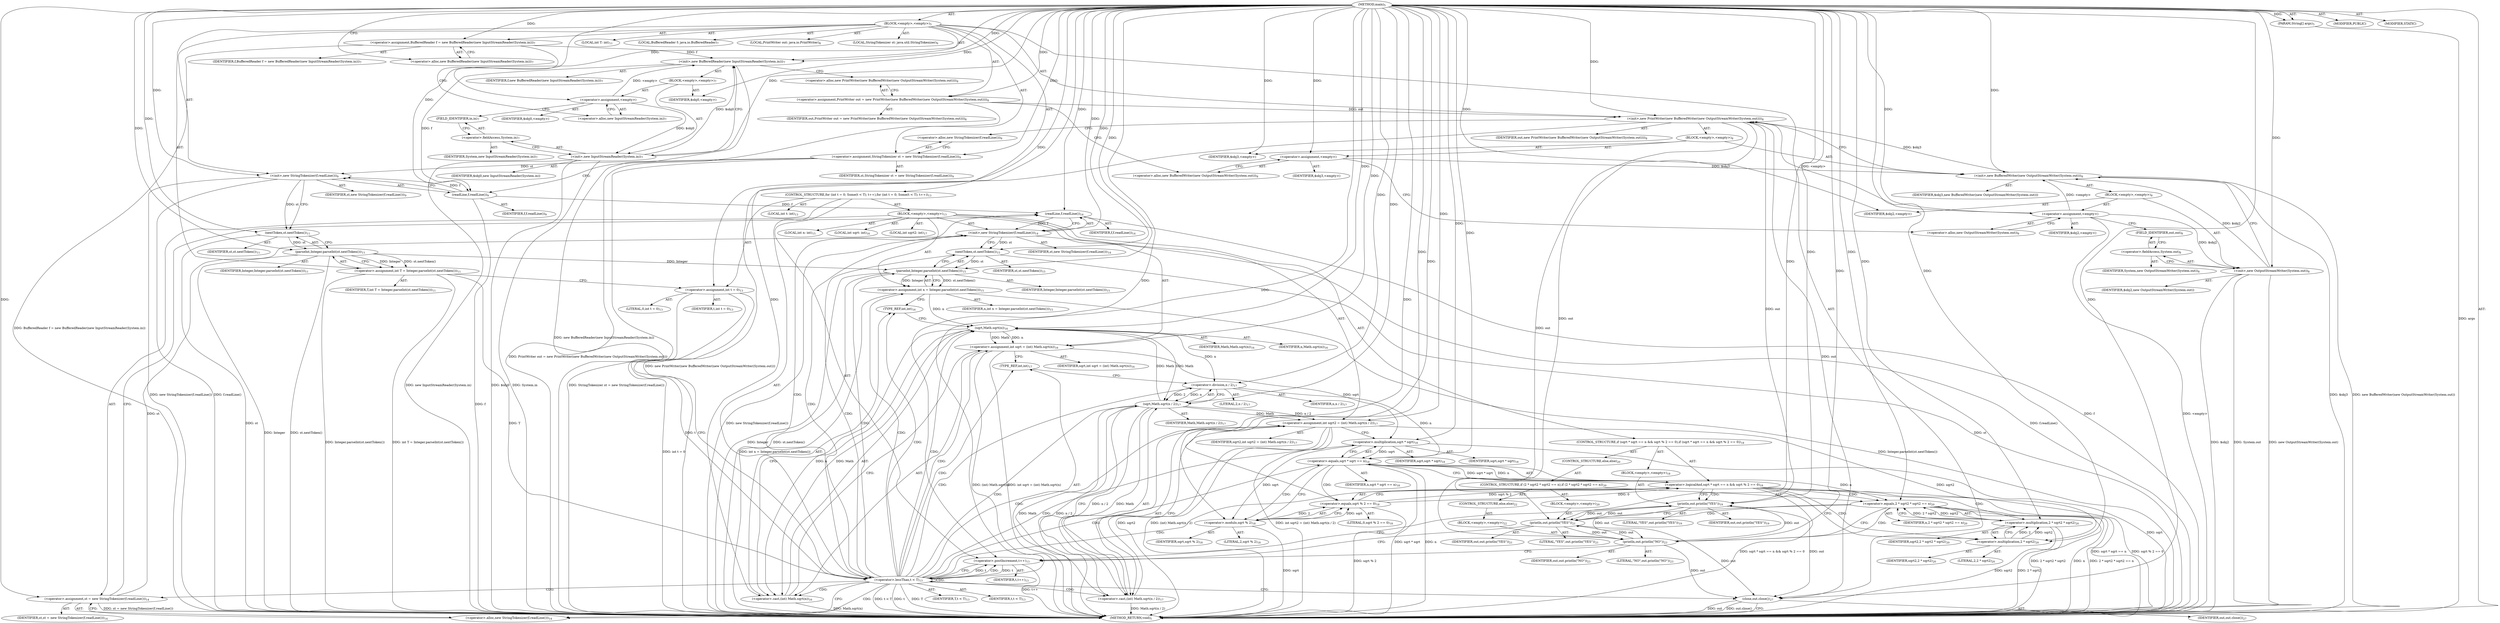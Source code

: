 digraph "main" {  
"24" [label = <(METHOD,main)<SUB>5</SUB>> ]
"25" [label = <(PARAM,String[] args)<SUB>5</SUB>> ]
"26" [label = <(BLOCK,&lt;empty&gt;,&lt;empty&gt;)<SUB>5</SUB>> ]
"4" [label = <(LOCAL,BufferedReader f: java.io.BufferedReader)<SUB>7</SUB>> ]
"27" [label = <(&lt;operator&gt;.assignment,BufferedReader f = new BufferedReader(new InputStreamReader(System.in)))<SUB>7</SUB>> ]
"28" [label = <(IDENTIFIER,f,BufferedReader f = new BufferedReader(new InputStreamReader(System.in)))<SUB>7</SUB>> ]
"29" [label = <(&lt;operator&gt;.alloc,new BufferedReader(new InputStreamReader(System.in)))<SUB>7</SUB>> ]
"30" [label = <(&lt;init&gt;,new BufferedReader(new InputStreamReader(System.in)))<SUB>7</SUB>> ]
"3" [label = <(IDENTIFIER,f,new BufferedReader(new InputStreamReader(System.in)))<SUB>7</SUB>> ]
"31" [label = <(BLOCK,&lt;empty&gt;,&lt;empty&gt;)<SUB>7</SUB>> ]
"32" [label = <(&lt;operator&gt;.assignment,&lt;empty&gt;)> ]
"33" [label = <(IDENTIFIER,$obj0,&lt;empty&gt;)> ]
"34" [label = <(&lt;operator&gt;.alloc,new InputStreamReader(System.in))<SUB>7</SUB>> ]
"35" [label = <(&lt;init&gt;,new InputStreamReader(System.in))<SUB>7</SUB>> ]
"36" [label = <(IDENTIFIER,$obj0,new InputStreamReader(System.in))> ]
"37" [label = <(&lt;operator&gt;.fieldAccess,System.in)<SUB>7</SUB>> ]
"38" [label = <(IDENTIFIER,System,new InputStreamReader(System.in))<SUB>7</SUB>> ]
"39" [label = <(FIELD_IDENTIFIER,in,in)<SUB>7</SUB>> ]
"40" [label = <(IDENTIFIER,$obj0,&lt;empty&gt;)> ]
"6" [label = <(LOCAL,PrintWriter out: java.io.PrintWriter)<SUB>8</SUB>> ]
"41" [label = <(&lt;operator&gt;.assignment,PrintWriter out = new PrintWriter(new BufferedWriter(new OutputStreamWriter(System.out))))<SUB>8</SUB>> ]
"42" [label = <(IDENTIFIER,out,PrintWriter out = new PrintWriter(new BufferedWriter(new OutputStreamWriter(System.out))))<SUB>8</SUB>> ]
"43" [label = <(&lt;operator&gt;.alloc,new PrintWriter(new BufferedWriter(new OutputStreamWriter(System.out))))<SUB>8</SUB>> ]
"44" [label = <(&lt;init&gt;,new PrintWriter(new BufferedWriter(new OutputStreamWriter(System.out))))<SUB>8</SUB>> ]
"5" [label = <(IDENTIFIER,out,new PrintWriter(new BufferedWriter(new OutputStreamWriter(System.out))))<SUB>8</SUB>> ]
"45" [label = <(BLOCK,&lt;empty&gt;,&lt;empty&gt;)<SUB>8</SUB>> ]
"46" [label = <(&lt;operator&gt;.assignment,&lt;empty&gt;)> ]
"47" [label = <(IDENTIFIER,$obj3,&lt;empty&gt;)> ]
"48" [label = <(&lt;operator&gt;.alloc,new BufferedWriter(new OutputStreamWriter(System.out)))<SUB>8</SUB>> ]
"49" [label = <(&lt;init&gt;,new BufferedWriter(new OutputStreamWriter(System.out)))<SUB>8</SUB>> ]
"50" [label = <(IDENTIFIER,$obj3,new BufferedWriter(new OutputStreamWriter(System.out)))> ]
"51" [label = <(BLOCK,&lt;empty&gt;,&lt;empty&gt;)<SUB>8</SUB>> ]
"52" [label = <(&lt;operator&gt;.assignment,&lt;empty&gt;)> ]
"53" [label = <(IDENTIFIER,$obj2,&lt;empty&gt;)> ]
"54" [label = <(&lt;operator&gt;.alloc,new OutputStreamWriter(System.out))<SUB>8</SUB>> ]
"55" [label = <(&lt;init&gt;,new OutputStreamWriter(System.out))<SUB>8</SUB>> ]
"56" [label = <(IDENTIFIER,$obj2,new OutputStreamWriter(System.out))> ]
"57" [label = <(&lt;operator&gt;.fieldAccess,System.out)<SUB>8</SUB>> ]
"58" [label = <(IDENTIFIER,System,new OutputStreamWriter(System.out))<SUB>8</SUB>> ]
"59" [label = <(FIELD_IDENTIFIER,out,out)<SUB>8</SUB>> ]
"60" [label = <(IDENTIFIER,$obj2,&lt;empty&gt;)> ]
"61" [label = <(IDENTIFIER,$obj3,&lt;empty&gt;)> ]
"8" [label = <(LOCAL,StringTokenizer st: java.util.StringTokenizer)<SUB>9</SUB>> ]
"62" [label = <(&lt;operator&gt;.assignment,StringTokenizer st = new StringTokenizer(f.readLine()))<SUB>9</SUB>> ]
"63" [label = <(IDENTIFIER,st,StringTokenizer st = new StringTokenizer(f.readLine()))<SUB>9</SUB>> ]
"64" [label = <(&lt;operator&gt;.alloc,new StringTokenizer(f.readLine()))<SUB>9</SUB>> ]
"65" [label = <(&lt;init&gt;,new StringTokenizer(f.readLine()))<SUB>9</SUB>> ]
"7" [label = <(IDENTIFIER,st,new StringTokenizer(f.readLine()))<SUB>9</SUB>> ]
"66" [label = <(readLine,f.readLine())<SUB>9</SUB>> ]
"67" [label = <(IDENTIFIER,f,f.readLine())<SUB>9</SUB>> ]
"68" [label = <(LOCAL,int T: int)<SUB>11</SUB>> ]
"69" [label = <(&lt;operator&gt;.assignment,int T = Integer.parseInt(st.nextToken()))<SUB>11</SUB>> ]
"70" [label = <(IDENTIFIER,T,int T = Integer.parseInt(st.nextToken()))<SUB>11</SUB>> ]
"71" [label = <(parseInt,Integer.parseInt(st.nextToken()))<SUB>11</SUB>> ]
"72" [label = <(IDENTIFIER,Integer,Integer.parseInt(st.nextToken()))<SUB>11</SUB>> ]
"73" [label = <(nextToken,st.nextToken())<SUB>11</SUB>> ]
"74" [label = <(IDENTIFIER,st,st.nextToken())<SUB>11</SUB>> ]
"75" [label = <(CONTROL_STRUCTURE,for (int t = 0; Some(t &lt; T); t++),for (int t = 0; Some(t &lt; T); t++))<SUB>13</SUB>> ]
"76" [label = <(LOCAL,int t: int)<SUB>13</SUB>> ]
"77" [label = <(&lt;operator&gt;.assignment,int t = 0)<SUB>13</SUB>> ]
"78" [label = <(IDENTIFIER,t,int t = 0)<SUB>13</SUB>> ]
"79" [label = <(LITERAL,0,int t = 0)<SUB>13</SUB>> ]
"80" [label = <(&lt;operator&gt;.lessThan,t &lt; T)<SUB>13</SUB>> ]
"81" [label = <(IDENTIFIER,t,t &lt; T)<SUB>13</SUB>> ]
"82" [label = <(IDENTIFIER,T,t &lt; T)<SUB>13</SUB>> ]
"83" [label = <(&lt;operator&gt;.postIncrement,t++)<SUB>13</SUB>> ]
"84" [label = <(IDENTIFIER,t,t++)<SUB>13</SUB>> ]
"85" [label = <(BLOCK,&lt;empty&gt;,&lt;empty&gt;)<SUB>13</SUB>> ]
"86" [label = <(&lt;operator&gt;.assignment,st = new StringTokenizer(f.readLine()))<SUB>14</SUB>> ]
"87" [label = <(IDENTIFIER,st,st = new StringTokenizer(f.readLine()))<SUB>14</SUB>> ]
"88" [label = <(&lt;operator&gt;.alloc,new StringTokenizer(f.readLine()))<SUB>14</SUB>> ]
"89" [label = <(&lt;init&gt;,new StringTokenizer(f.readLine()))<SUB>14</SUB>> ]
"9" [label = <(IDENTIFIER,st,new StringTokenizer(f.readLine()))<SUB>14</SUB>> ]
"90" [label = <(readLine,f.readLine())<SUB>14</SUB>> ]
"91" [label = <(IDENTIFIER,f,f.readLine())<SUB>14</SUB>> ]
"92" [label = <(LOCAL,int n: int)<SUB>15</SUB>> ]
"93" [label = <(&lt;operator&gt;.assignment,int n = Integer.parseInt(st.nextToken()))<SUB>15</SUB>> ]
"94" [label = <(IDENTIFIER,n,int n = Integer.parseInt(st.nextToken()))<SUB>15</SUB>> ]
"95" [label = <(parseInt,Integer.parseInt(st.nextToken()))<SUB>15</SUB>> ]
"96" [label = <(IDENTIFIER,Integer,Integer.parseInt(st.nextToken()))<SUB>15</SUB>> ]
"97" [label = <(nextToken,st.nextToken())<SUB>15</SUB>> ]
"98" [label = <(IDENTIFIER,st,st.nextToken())<SUB>15</SUB>> ]
"99" [label = <(LOCAL,int sqrt: int)<SUB>16</SUB>> ]
"100" [label = <(&lt;operator&gt;.assignment,int sqrt = (int) Math.sqrt(n))<SUB>16</SUB>> ]
"101" [label = <(IDENTIFIER,sqrt,int sqrt = (int) Math.sqrt(n))<SUB>16</SUB>> ]
"102" [label = <(&lt;operator&gt;.cast,(int) Math.sqrt(n))<SUB>16</SUB>> ]
"103" [label = <(TYPE_REF,int,int)<SUB>16</SUB>> ]
"104" [label = <(sqrt,Math.sqrt(n))<SUB>16</SUB>> ]
"105" [label = <(IDENTIFIER,Math,Math.sqrt(n))<SUB>16</SUB>> ]
"106" [label = <(IDENTIFIER,n,Math.sqrt(n))<SUB>16</SUB>> ]
"107" [label = <(LOCAL,int sqrt2: int)<SUB>17</SUB>> ]
"108" [label = <(&lt;operator&gt;.assignment,int sqrt2 = (int) Math.sqrt(n / 2))<SUB>17</SUB>> ]
"109" [label = <(IDENTIFIER,sqrt2,int sqrt2 = (int) Math.sqrt(n / 2))<SUB>17</SUB>> ]
"110" [label = <(&lt;operator&gt;.cast,(int) Math.sqrt(n / 2))<SUB>17</SUB>> ]
"111" [label = <(TYPE_REF,int,int)<SUB>17</SUB>> ]
"112" [label = <(sqrt,Math.sqrt(n / 2))<SUB>17</SUB>> ]
"113" [label = <(IDENTIFIER,Math,Math.sqrt(n / 2))<SUB>17</SUB>> ]
"114" [label = <(&lt;operator&gt;.division,n / 2)<SUB>17</SUB>> ]
"115" [label = <(IDENTIFIER,n,n / 2)<SUB>17</SUB>> ]
"116" [label = <(LITERAL,2,n / 2)<SUB>17</SUB>> ]
"117" [label = <(CONTROL_STRUCTURE,if (sqrt * sqrt == n &amp;&amp; sqrt % 2 == 0),if (sqrt * sqrt == n &amp;&amp; sqrt % 2 == 0))<SUB>18</SUB>> ]
"118" [label = <(&lt;operator&gt;.logicalAnd,sqrt * sqrt == n &amp;&amp; sqrt % 2 == 0)<SUB>18</SUB>> ]
"119" [label = <(&lt;operator&gt;.equals,sqrt * sqrt == n)<SUB>18</SUB>> ]
"120" [label = <(&lt;operator&gt;.multiplication,sqrt * sqrt)<SUB>18</SUB>> ]
"121" [label = <(IDENTIFIER,sqrt,sqrt * sqrt)<SUB>18</SUB>> ]
"122" [label = <(IDENTIFIER,sqrt,sqrt * sqrt)<SUB>18</SUB>> ]
"123" [label = <(IDENTIFIER,n,sqrt * sqrt == n)<SUB>18</SUB>> ]
"124" [label = <(&lt;operator&gt;.equals,sqrt % 2 == 0)<SUB>18</SUB>> ]
"125" [label = <(&lt;operator&gt;.modulo,sqrt % 2)<SUB>18</SUB>> ]
"126" [label = <(IDENTIFIER,sqrt,sqrt % 2)<SUB>18</SUB>> ]
"127" [label = <(LITERAL,2,sqrt % 2)<SUB>18</SUB>> ]
"128" [label = <(LITERAL,0,sqrt % 2 == 0)<SUB>18</SUB>> ]
"129" [label = <(BLOCK,&lt;empty&gt;,&lt;empty&gt;)<SUB>18</SUB>> ]
"130" [label = <(println,out.println(&quot;YES&quot;))<SUB>19</SUB>> ]
"131" [label = <(IDENTIFIER,out,out.println(&quot;YES&quot;))<SUB>19</SUB>> ]
"132" [label = <(LITERAL,&quot;YES&quot;,out.println(&quot;YES&quot;))<SUB>19</SUB>> ]
"133" [label = <(CONTROL_STRUCTURE,else,else)<SUB>20</SUB>> ]
"134" [label = <(CONTROL_STRUCTURE,if (2 * sqrt2 * sqrt2 == n),if (2 * sqrt2 * sqrt2 == n))<SUB>20</SUB>> ]
"135" [label = <(&lt;operator&gt;.equals,2 * sqrt2 * sqrt2 == n)<SUB>20</SUB>> ]
"136" [label = <(&lt;operator&gt;.multiplication,2 * sqrt2 * sqrt2)<SUB>20</SUB>> ]
"137" [label = <(&lt;operator&gt;.multiplication,2 * sqrt2)<SUB>20</SUB>> ]
"138" [label = <(LITERAL,2,2 * sqrt2)<SUB>20</SUB>> ]
"139" [label = <(IDENTIFIER,sqrt2,2 * sqrt2)<SUB>20</SUB>> ]
"140" [label = <(IDENTIFIER,sqrt2,2 * sqrt2 * sqrt2)<SUB>20</SUB>> ]
"141" [label = <(IDENTIFIER,n,2 * sqrt2 * sqrt2 == n)<SUB>20</SUB>> ]
"142" [label = <(BLOCK,&lt;empty&gt;,&lt;empty&gt;)<SUB>20</SUB>> ]
"143" [label = <(println,out.println(&quot;YES&quot;))<SUB>21</SUB>> ]
"144" [label = <(IDENTIFIER,out,out.println(&quot;YES&quot;))<SUB>21</SUB>> ]
"145" [label = <(LITERAL,&quot;YES&quot;,out.println(&quot;YES&quot;))<SUB>21</SUB>> ]
"146" [label = <(CONTROL_STRUCTURE,else,else)<SUB>22</SUB>> ]
"147" [label = <(BLOCK,&lt;empty&gt;,&lt;empty&gt;)<SUB>22</SUB>> ]
"148" [label = <(println,out.println(&quot;NO&quot;))<SUB>23</SUB>> ]
"149" [label = <(IDENTIFIER,out,out.println(&quot;NO&quot;))<SUB>23</SUB>> ]
"150" [label = <(LITERAL,&quot;NO&quot;,out.println(&quot;NO&quot;))<SUB>23</SUB>> ]
"151" [label = <(close,out.close())<SUB>27</SUB>> ]
"152" [label = <(IDENTIFIER,out,out.close())<SUB>27</SUB>> ]
"153" [label = <(MODIFIER,PUBLIC)> ]
"154" [label = <(MODIFIER,STATIC)> ]
"155" [label = <(METHOD_RETURN,void)<SUB>5</SUB>> ]
  "24" -> "25"  [ label = "AST: "] 
  "24" -> "26"  [ label = "AST: "] 
  "24" -> "153"  [ label = "AST: "] 
  "24" -> "154"  [ label = "AST: "] 
  "24" -> "155"  [ label = "AST: "] 
  "26" -> "4"  [ label = "AST: "] 
  "26" -> "27"  [ label = "AST: "] 
  "26" -> "30"  [ label = "AST: "] 
  "26" -> "6"  [ label = "AST: "] 
  "26" -> "41"  [ label = "AST: "] 
  "26" -> "44"  [ label = "AST: "] 
  "26" -> "8"  [ label = "AST: "] 
  "26" -> "62"  [ label = "AST: "] 
  "26" -> "65"  [ label = "AST: "] 
  "26" -> "68"  [ label = "AST: "] 
  "26" -> "69"  [ label = "AST: "] 
  "26" -> "75"  [ label = "AST: "] 
  "26" -> "151"  [ label = "AST: "] 
  "27" -> "28"  [ label = "AST: "] 
  "27" -> "29"  [ label = "AST: "] 
  "30" -> "3"  [ label = "AST: "] 
  "30" -> "31"  [ label = "AST: "] 
  "31" -> "32"  [ label = "AST: "] 
  "31" -> "35"  [ label = "AST: "] 
  "31" -> "40"  [ label = "AST: "] 
  "32" -> "33"  [ label = "AST: "] 
  "32" -> "34"  [ label = "AST: "] 
  "35" -> "36"  [ label = "AST: "] 
  "35" -> "37"  [ label = "AST: "] 
  "37" -> "38"  [ label = "AST: "] 
  "37" -> "39"  [ label = "AST: "] 
  "41" -> "42"  [ label = "AST: "] 
  "41" -> "43"  [ label = "AST: "] 
  "44" -> "5"  [ label = "AST: "] 
  "44" -> "45"  [ label = "AST: "] 
  "45" -> "46"  [ label = "AST: "] 
  "45" -> "49"  [ label = "AST: "] 
  "45" -> "61"  [ label = "AST: "] 
  "46" -> "47"  [ label = "AST: "] 
  "46" -> "48"  [ label = "AST: "] 
  "49" -> "50"  [ label = "AST: "] 
  "49" -> "51"  [ label = "AST: "] 
  "51" -> "52"  [ label = "AST: "] 
  "51" -> "55"  [ label = "AST: "] 
  "51" -> "60"  [ label = "AST: "] 
  "52" -> "53"  [ label = "AST: "] 
  "52" -> "54"  [ label = "AST: "] 
  "55" -> "56"  [ label = "AST: "] 
  "55" -> "57"  [ label = "AST: "] 
  "57" -> "58"  [ label = "AST: "] 
  "57" -> "59"  [ label = "AST: "] 
  "62" -> "63"  [ label = "AST: "] 
  "62" -> "64"  [ label = "AST: "] 
  "65" -> "7"  [ label = "AST: "] 
  "65" -> "66"  [ label = "AST: "] 
  "66" -> "67"  [ label = "AST: "] 
  "69" -> "70"  [ label = "AST: "] 
  "69" -> "71"  [ label = "AST: "] 
  "71" -> "72"  [ label = "AST: "] 
  "71" -> "73"  [ label = "AST: "] 
  "73" -> "74"  [ label = "AST: "] 
  "75" -> "76"  [ label = "AST: "] 
  "75" -> "77"  [ label = "AST: "] 
  "75" -> "80"  [ label = "AST: "] 
  "75" -> "83"  [ label = "AST: "] 
  "75" -> "85"  [ label = "AST: "] 
  "77" -> "78"  [ label = "AST: "] 
  "77" -> "79"  [ label = "AST: "] 
  "80" -> "81"  [ label = "AST: "] 
  "80" -> "82"  [ label = "AST: "] 
  "83" -> "84"  [ label = "AST: "] 
  "85" -> "86"  [ label = "AST: "] 
  "85" -> "89"  [ label = "AST: "] 
  "85" -> "92"  [ label = "AST: "] 
  "85" -> "93"  [ label = "AST: "] 
  "85" -> "99"  [ label = "AST: "] 
  "85" -> "100"  [ label = "AST: "] 
  "85" -> "107"  [ label = "AST: "] 
  "85" -> "108"  [ label = "AST: "] 
  "85" -> "117"  [ label = "AST: "] 
  "86" -> "87"  [ label = "AST: "] 
  "86" -> "88"  [ label = "AST: "] 
  "89" -> "9"  [ label = "AST: "] 
  "89" -> "90"  [ label = "AST: "] 
  "90" -> "91"  [ label = "AST: "] 
  "93" -> "94"  [ label = "AST: "] 
  "93" -> "95"  [ label = "AST: "] 
  "95" -> "96"  [ label = "AST: "] 
  "95" -> "97"  [ label = "AST: "] 
  "97" -> "98"  [ label = "AST: "] 
  "100" -> "101"  [ label = "AST: "] 
  "100" -> "102"  [ label = "AST: "] 
  "102" -> "103"  [ label = "AST: "] 
  "102" -> "104"  [ label = "AST: "] 
  "104" -> "105"  [ label = "AST: "] 
  "104" -> "106"  [ label = "AST: "] 
  "108" -> "109"  [ label = "AST: "] 
  "108" -> "110"  [ label = "AST: "] 
  "110" -> "111"  [ label = "AST: "] 
  "110" -> "112"  [ label = "AST: "] 
  "112" -> "113"  [ label = "AST: "] 
  "112" -> "114"  [ label = "AST: "] 
  "114" -> "115"  [ label = "AST: "] 
  "114" -> "116"  [ label = "AST: "] 
  "117" -> "118"  [ label = "AST: "] 
  "117" -> "129"  [ label = "AST: "] 
  "117" -> "133"  [ label = "AST: "] 
  "118" -> "119"  [ label = "AST: "] 
  "118" -> "124"  [ label = "AST: "] 
  "119" -> "120"  [ label = "AST: "] 
  "119" -> "123"  [ label = "AST: "] 
  "120" -> "121"  [ label = "AST: "] 
  "120" -> "122"  [ label = "AST: "] 
  "124" -> "125"  [ label = "AST: "] 
  "124" -> "128"  [ label = "AST: "] 
  "125" -> "126"  [ label = "AST: "] 
  "125" -> "127"  [ label = "AST: "] 
  "129" -> "130"  [ label = "AST: "] 
  "130" -> "131"  [ label = "AST: "] 
  "130" -> "132"  [ label = "AST: "] 
  "133" -> "134"  [ label = "AST: "] 
  "134" -> "135"  [ label = "AST: "] 
  "134" -> "142"  [ label = "AST: "] 
  "134" -> "146"  [ label = "AST: "] 
  "135" -> "136"  [ label = "AST: "] 
  "135" -> "141"  [ label = "AST: "] 
  "136" -> "137"  [ label = "AST: "] 
  "136" -> "140"  [ label = "AST: "] 
  "137" -> "138"  [ label = "AST: "] 
  "137" -> "139"  [ label = "AST: "] 
  "142" -> "143"  [ label = "AST: "] 
  "143" -> "144"  [ label = "AST: "] 
  "143" -> "145"  [ label = "AST: "] 
  "146" -> "147"  [ label = "AST: "] 
  "147" -> "148"  [ label = "AST: "] 
  "148" -> "149"  [ label = "AST: "] 
  "148" -> "150"  [ label = "AST: "] 
  "151" -> "152"  [ label = "AST: "] 
  "27" -> "34"  [ label = "CFG: "] 
  "30" -> "43"  [ label = "CFG: "] 
  "41" -> "48"  [ label = "CFG: "] 
  "44" -> "64"  [ label = "CFG: "] 
  "62" -> "66"  [ label = "CFG: "] 
  "65" -> "73"  [ label = "CFG: "] 
  "69" -> "77"  [ label = "CFG: "] 
  "151" -> "155"  [ label = "CFG: "] 
  "29" -> "27"  [ label = "CFG: "] 
  "43" -> "41"  [ label = "CFG: "] 
  "64" -> "62"  [ label = "CFG: "] 
  "66" -> "65"  [ label = "CFG: "] 
  "71" -> "69"  [ label = "CFG: "] 
  "77" -> "80"  [ label = "CFG: "] 
  "80" -> "88"  [ label = "CFG: "] 
  "80" -> "151"  [ label = "CFG: "] 
  "83" -> "80"  [ label = "CFG: "] 
  "32" -> "39"  [ label = "CFG: "] 
  "35" -> "30"  [ label = "CFG: "] 
  "46" -> "54"  [ label = "CFG: "] 
  "49" -> "44"  [ label = "CFG: "] 
  "73" -> "71"  [ label = "CFG: "] 
  "86" -> "90"  [ label = "CFG: "] 
  "89" -> "97"  [ label = "CFG: "] 
  "93" -> "103"  [ label = "CFG: "] 
  "100" -> "111"  [ label = "CFG: "] 
  "108" -> "120"  [ label = "CFG: "] 
  "34" -> "32"  [ label = "CFG: "] 
  "37" -> "35"  [ label = "CFG: "] 
  "48" -> "46"  [ label = "CFG: "] 
  "88" -> "86"  [ label = "CFG: "] 
  "90" -> "89"  [ label = "CFG: "] 
  "95" -> "93"  [ label = "CFG: "] 
  "102" -> "100"  [ label = "CFG: "] 
  "110" -> "108"  [ label = "CFG: "] 
  "118" -> "130"  [ label = "CFG: "] 
  "118" -> "137"  [ label = "CFG: "] 
  "39" -> "37"  [ label = "CFG: "] 
  "52" -> "59"  [ label = "CFG: "] 
  "55" -> "49"  [ label = "CFG: "] 
  "97" -> "95"  [ label = "CFG: "] 
  "103" -> "104"  [ label = "CFG: "] 
  "104" -> "102"  [ label = "CFG: "] 
  "111" -> "114"  [ label = "CFG: "] 
  "112" -> "110"  [ label = "CFG: "] 
  "119" -> "118"  [ label = "CFG: "] 
  "119" -> "125"  [ label = "CFG: "] 
  "124" -> "118"  [ label = "CFG: "] 
  "130" -> "83"  [ label = "CFG: "] 
  "54" -> "52"  [ label = "CFG: "] 
  "57" -> "55"  [ label = "CFG: "] 
  "114" -> "112"  [ label = "CFG: "] 
  "120" -> "119"  [ label = "CFG: "] 
  "125" -> "124"  [ label = "CFG: "] 
  "135" -> "143"  [ label = "CFG: "] 
  "135" -> "148"  [ label = "CFG: "] 
  "59" -> "57"  [ label = "CFG: "] 
  "136" -> "135"  [ label = "CFG: "] 
  "143" -> "83"  [ label = "CFG: "] 
  "137" -> "136"  [ label = "CFG: "] 
  "148" -> "83"  [ label = "CFG: "] 
  "24" -> "29"  [ label = "CFG: "] 
  "25" -> "155"  [ label = "DDG: args"] 
  "27" -> "155"  [ label = "DDG: BufferedReader f = new BufferedReader(new InputStreamReader(System.in))"] 
  "35" -> "155"  [ label = "DDG: $obj0"] 
  "35" -> "155"  [ label = "DDG: System.in"] 
  "35" -> "155"  [ label = "DDG: new InputStreamReader(System.in)"] 
  "30" -> "155"  [ label = "DDG: new BufferedReader(new InputStreamReader(System.in))"] 
  "41" -> "155"  [ label = "DDG: PrintWriter out = new PrintWriter(new BufferedWriter(new OutputStreamWriter(System.out)))"] 
  "49" -> "155"  [ label = "DDG: $obj3"] 
  "52" -> "155"  [ label = "DDG: &lt;empty&gt;"] 
  "55" -> "155"  [ label = "DDG: $obj2"] 
  "55" -> "155"  [ label = "DDG: System.out"] 
  "55" -> "155"  [ label = "DDG: new OutputStreamWriter(System.out)"] 
  "49" -> "155"  [ label = "DDG: new BufferedWriter(new OutputStreamWriter(System.out))"] 
  "44" -> "155"  [ label = "DDG: new PrintWriter(new BufferedWriter(new OutputStreamWriter(System.out)))"] 
  "62" -> "155"  [ label = "DDG: StringTokenizer st = new StringTokenizer(f.readLine())"] 
  "66" -> "155"  [ label = "DDG: f"] 
  "65" -> "155"  [ label = "DDG: f.readLine()"] 
  "65" -> "155"  [ label = "DDG: new StringTokenizer(f.readLine())"] 
  "71" -> "155"  [ label = "DDG: Integer"] 
  "73" -> "155"  [ label = "DDG: st"] 
  "71" -> "155"  [ label = "DDG: st.nextToken()"] 
  "69" -> "155"  [ label = "DDG: Integer.parseInt(st.nextToken())"] 
  "69" -> "155"  [ label = "DDG: int T = Integer.parseInt(st.nextToken())"] 
  "77" -> "155"  [ label = "DDG: int t = 0"] 
  "80" -> "155"  [ label = "DDG: t"] 
  "80" -> "155"  [ label = "DDG: T"] 
  "80" -> "155"  [ label = "DDG: t &lt; T"] 
  "151" -> "155"  [ label = "DDG: out"] 
  "151" -> "155"  [ label = "DDG: out.close()"] 
  "86" -> "155"  [ label = "DDG: st = new StringTokenizer(f.readLine())"] 
  "90" -> "155"  [ label = "DDG: f"] 
  "89" -> "155"  [ label = "DDG: f.readLine()"] 
  "89" -> "155"  [ label = "DDG: new StringTokenizer(f.readLine())"] 
  "95" -> "155"  [ label = "DDG: Integer"] 
  "97" -> "155"  [ label = "DDG: st"] 
  "95" -> "155"  [ label = "DDG: st.nextToken()"] 
  "93" -> "155"  [ label = "DDG: Integer.parseInt(st.nextToken())"] 
  "93" -> "155"  [ label = "DDG: int n = Integer.parseInt(st.nextToken())"] 
  "102" -> "155"  [ label = "DDG: Math.sqrt(n)"] 
  "100" -> "155"  [ label = "DDG: (int) Math.sqrt(n)"] 
  "100" -> "155"  [ label = "DDG: int sqrt = (int) Math.sqrt(n)"] 
  "108" -> "155"  [ label = "DDG: sqrt2"] 
  "112" -> "155"  [ label = "DDG: Math"] 
  "112" -> "155"  [ label = "DDG: n / 2"] 
  "110" -> "155"  [ label = "DDG: Math.sqrt(n / 2)"] 
  "108" -> "155"  [ label = "DDG: (int) Math.sqrt(n / 2)"] 
  "108" -> "155"  [ label = "DDG: int sqrt2 = (int) Math.sqrt(n / 2)"] 
  "120" -> "155"  [ label = "DDG: sqrt"] 
  "119" -> "155"  [ label = "DDG: sqrt * sqrt"] 
  "119" -> "155"  [ label = "DDG: n"] 
  "118" -> "155"  [ label = "DDG: sqrt * sqrt == n"] 
  "125" -> "155"  [ label = "DDG: sqrt"] 
  "124" -> "155"  [ label = "DDG: sqrt % 2"] 
  "118" -> "155"  [ label = "DDG: sqrt % 2 == 0"] 
  "118" -> "155"  [ label = "DDG: sqrt * sqrt == n &amp;&amp; sqrt % 2 == 0"] 
  "136" -> "155"  [ label = "DDG: 2 * sqrt2"] 
  "136" -> "155"  [ label = "DDG: sqrt2"] 
  "135" -> "155"  [ label = "DDG: 2 * sqrt2 * sqrt2"] 
  "135" -> "155"  [ label = "DDG: n"] 
  "135" -> "155"  [ label = "DDG: 2 * sqrt2 * sqrt2 == n"] 
  "83" -> "155"  [ label = "DDG: t++"] 
  "24" -> "25"  [ label = "DDG: "] 
  "24" -> "27"  [ label = "DDG: "] 
  "24" -> "41"  [ label = "DDG: "] 
  "24" -> "62"  [ label = "DDG: "] 
  "71" -> "69"  [ label = "DDG: Integer"] 
  "71" -> "69"  [ label = "DDG: st.nextToken()"] 
  "27" -> "30"  [ label = "DDG: f"] 
  "24" -> "30"  [ label = "DDG: "] 
  "32" -> "30"  [ label = "DDG: &lt;empty&gt;"] 
  "35" -> "30"  [ label = "DDG: $obj0"] 
  "41" -> "44"  [ label = "DDG: out"] 
  "24" -> "44"  [ label = "DDG: "] 
  "52" -> "44"  [ label = "DDG: &lt;empty&gt;"] 
  "49" -> "44"  [ label = "DDG: $obj3"] 
  "62" -> "65"  [ label = "DDG: st"] 
  "24" -> "65"  [ label = "DDG: "] 
  "66" -> "65"  [ label = "DDG: f"] 
  "24" -> "77"  [ label = "DDG: "] 
  "44" -> "151"  [ label = "DDG: out"] 
  "148" -> "151"  [ label = "DDG: out"] 
  "143" -> "151"  [ label = "DDG: out"] 
  "130" -> "151"  [ label = "DDG: out"] 
  "24" -> "151"  [ label = "DDG: "] 
  "24" -> "32"  [ label = "DDG: "] 
  "24" -> "40"  [ label = "DDG: "] 
  "24" -> "46"  [ label = "DDG: "] 
  "24" -> "61"  [ label = "DDG: "] 
  "30" -> "66"  [ label = "DDG: f"] 
  "24" -> "66"  [ label = "DDG: "] 
  "24" -> "71"  [ label = "DDG: "] 
  "73" -> "71"  [ label = "DDG: st"] 
  "77" -> "80"  [ label = "DDG: t"] 
  "83" -> "80"  [ label = "DDG: t"] 
  "24" -> "80"  [ label = "DDG: "] 
  "69" -> "80"  [ label = "DDG: T"] 
  "80" -> "83"  [ label = "DDG: t"] 
  "24" -> "83"  [ label = "DDG: "] 
  "24" -> "86"  [ label = "DDG: "] 
  "95" -> "93"  [ label = "DDG: Integer"] 
  "95" -> "93"  [ label = "DDG: st.nextToken()"] 
  "24" -> "100"  [ label = "DDG: "] 
  "104" -> "100"  [ label = "DDG: Math"] 
  "104" -> "100"  [ label = "DDG: n"] 
  "24" -> "108"  [ label = "DDG: "] 
  "112" -> "108"  [ label = "DDG: Math"] 
  "112" -> "108"  [ label = "DDG: n / 2"] 
  "32" -> "35"  [ label = "DDG: $obj0"] 
  "24" -> "35"  [ label = "DDG: "] 
  "46" -> "49"  [ label = "DDG: $obj3"] 
  "24" -> "49"  [ label = "DDG: "] 
  "52" -> "49"  [ label = "DDG: &lt;empty&gt;"] 
  "55" -> "49"  [ label = "DDG: $obj2"] 
  "65" -> "73"  [ label = "DDG: st"] 
  "24" -> "73"  [ label = "DDG: "] 
  "86" -> "89"  [ label = "DDG: st"] 
  "24" -> "89"  [ label = "DDG: "] 
  "90" -> "89"  [ label = "DDG: f"] 
  "24" -> "52"  [ label = "DDG: "] 
  "24" -> "60"  [ label = "DDG: "] 
  "66" -> "90"  [ label = "DDG: f"] 
  "24" -> "90"  [ label = "DDG: "] 
  "71" -> "95"  [ label = "DDG: Integer"] 
  "24" -> "95"  [ label = "DDG: "] 
  "97" -> "95"  [ label = "DDG: st"] 
  "24" -> "102"  [ label = "DDG: "] 
  "104" -> "102"  [ label = "DDG: Math"] 
  "104" -> "102"  [ label = "DDG: n"] 
  "24" -> "110"  [ label = "DDG: "] 
  "112" -> "110"  [ label = "DDG: Math"] 
  "112" -> "110"  [ label = "DDG: n / 2"] 
  "119" -> "118"  [ label = "DDG: sqrt * sqrt"] 
  "119" -> "118"  [ label = "DDG: n"] 
  "124" -> "118"  [ label = "DDG: sqrt % 2"] 
  "124" -> "118"  [ label = "DDG: 0"] 
  "52" -> "55"  [ label = "DDG: $obj2"] 
  "24" -> "55"  [ label = "DDG: "] 
  "89" -> "97"  [ label = "DDG: st"] 
  "24" -> "97"  [ label = "DDG: "] 
  "112" -> "104"  [ label = "DDG: Math"] 
  "24" -> "104"  [ label = "DDG: "] 
  "93" -> "104"  [ label = "DDG: n"] 
  "104" -> "112"  [ label = "DDG: Math"] 
  "24" -> "112"  [ label = "DDG: "] 
  "114" -> "112"  [ label = "DDG: n"] 
  "114" -> "112"  [ label = "DDG: 2"] 
  "120" -> "119"  [ label = "DDG: sqrt"] 
  "114" -> "119"  [ label = "DDG: n"] 
  "24" -> "119"  [ label = "DDG: "] 
  "125" -> "124"  [ label = "DDG: sqrt"] 
  "125" -> "124"  [ label = "DDG: 2"] 
  "24" -> "124"  [ label = "DDG: "] 
  "44" -> "130"  [ label = "DDG: out"] 
  "148" -> "130"  [ label = "DDG: out"] 
  "143" -> "130"  [ label = "DDG: out"] 
  "24" -> "130"  [ label = "DDG: "] 
  "104" -> "114"  [ label = "DDG: n"] 
  "24" -> "114"  [ label = "DDG: "] 
  "100" -> "120"  [ label = "DDG: sqrt"] 
  "24" -> "120"  [ label = "DDG: "] 
  "120" -> "125"  [ label = "DDG: sqrt"] 
  "24" -> "125"  [ label = "DDG: "] 
  "136" -> "135"  [ label = "DDG: 2 * sqrt2"] 
  "136" -> "135"  [ label = "DDG: sqrt2"] 
  "119" -> "135"  [ label = "DDG: n"] 
  "24" -> "135"  [ label = "DDG: "] 
  "137" -> "136"  [ label = "DDG: 2"] 
  "137" -> "136"  [ label = "DDG: sqrt2"] 
  "24" -> "136"  [ label = "DDG: "] 
  "44" -> "143"  [ label = "DDG: out"] 
  "148" -> "143"  [ label = "DDG: out"] 
  "130" -> "143"  [ label = "DDG: out"] 
  "24" -> "143"  [ label = "DDG: "] 
  "24" -> "137"  [ label = "DDG: "] 
  "108" -> "137"  [ label = "DDG: sqrt2"] 
  "44" -> "148"  [ label = "DDG: out"] 
  "143" -> "148"  [ label = "DDG: out"] 
  "130" -> "148"  [ label = "DDG: out"] 
  "24" -> "148"  [ label = "DDG: "] 
  "80" -> "89"  [ label = "CDG: "] 
  "80" -> "120"  [ label = "CDG: "] 
  "80" -> "102"  [ label = "CDG: "] 
  "80" -> "114"  [ label = "CDG: "] 
  "80" -> "103"  [ label = "CDG: "] 
  "80" -> "104"  [ label = "CDG: "] 
  "80" -> "119"  [ label = "CDG: "] 
  "80" -> "95"  [ label = "CDG: "] 
  "80" -> "97"  [ label = "CDG: "] 
  "80" -> "112"  [ label = "CDG: "] 
  "80" -> "93"  [ label = "CDG: "] 
  "80" -> "90"  [ label = "CDG: "] 
  "80" -> "80"  [ label = "CDG: "] 
  "80" -> "83"  [ label = "CDG: "] 
  "80" -> "118"  [ label = "CDG: "] 
  "80" -> "100"  [ label = "CDG: "] 
  "80" -> "88"  [ label = "CDG: "] 
  "80" -> "110"  [ label = "CDG: "] 
  "80" -> "108"  [ label = "CDG: "] 
  "80" -> "111"  [ label = "CDG: "] 
  "80" -> "86"  [ label = "CDG: "] 
  "118" -> "136"  [ label = "CDG: "] 
  "118" -> "137"  [ label = "CDG: "] 
  "118" -> "130"  [ label = "CDG: "] 
  "118" -> "135"  [ label = "CDG: "] 
  "119" -> "124"  [ label = "CDG: "] 
  "119" -> "125"  [ label = "CDG: "] 
  "135" -> "148"  [ label = "CDG: "] 
  "135" -> "143"  [ label = "CDG: "] 
}
